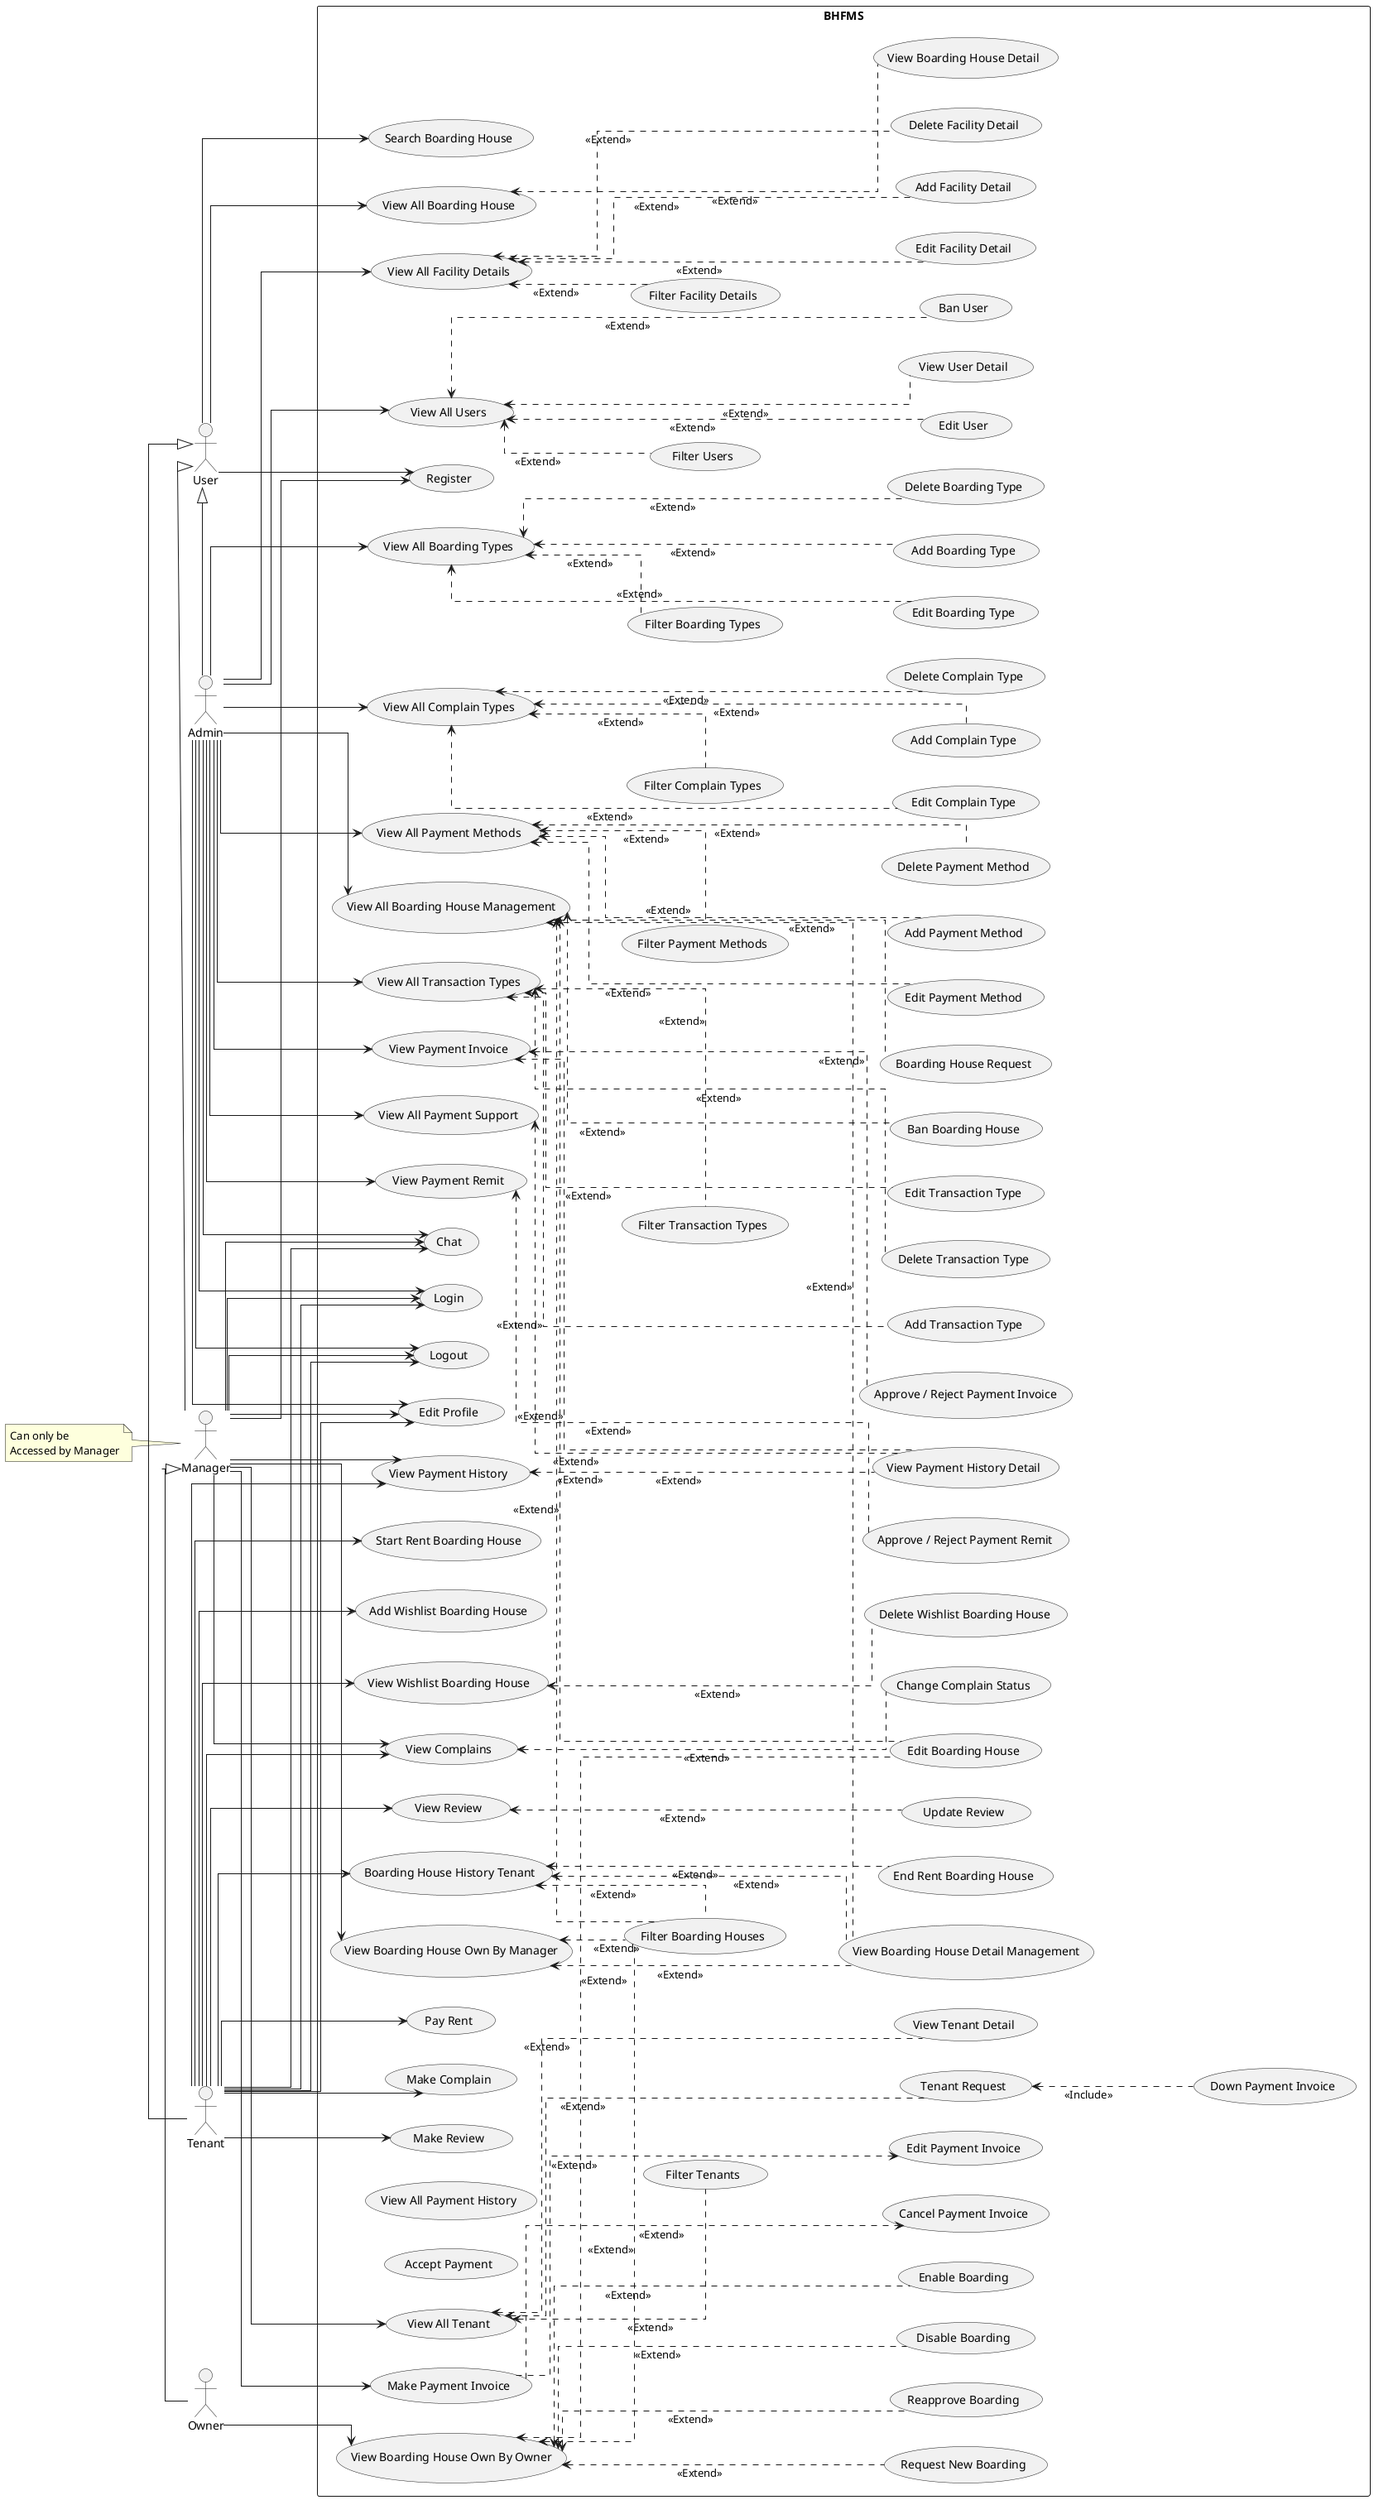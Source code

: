 @startuml
left to right direction
skinparam linetype ortho

rectangle BHFMS {
    ' General'
    usecase (Chat) as cht
    usecase (Login) as lgn
    usecase (Register) as rgs
    usecase (Logout) as logout
    usecase (Edit Profile) as edt_profile
    usecase (View Payment History) as view_ph
    usecase (View Payment History Detail) as view_ph_detail
    
    ' Manager'
    usecase (View Complains) as view_cmpln
    usecase (Change Complain Status) as chng_cmpln
    usecase (View All Tenant) as view_tenant
    usecase (Tenant Request) as accept_tenant
    usecase (View Boarding House Own By Manager) as view_bh_own_mng
    usecase (View Tenant Detail) as view_tenant_detail

    usecase (Make Payment Invoice) as mk_pay_inv
    usecase (Edit Payment Invoice) as edit_pay_inv
    usecase (Cancel Payment Invoice) as cancel_pay_inv
    usecase (Down Payment Invoice) as down_pay_inv

    ' Boarding House Owner'
    usecase (Request New Boarding) as req_bh
    usecase (Reapprove Boarding) as reapv_bh
    usecase (Disable Boarding) as dis_bh
    usecase (Enable Boarding) as enb_bh
    usecase (Edit Boarding House) as edit_bh
    usecase (View Boarding House Own By Owner) as view_bh_own_own

    ' Tenant'
    usecase (Start Rent Boarding House) as rent_bh
    usecase (End Rent Boarding House) as end_rent_bh
    usecase (Add Wishlist Boarding House) as add_wish_bh
    usecase (View Wishlist Boarding House) as view_wish_bh
    usecase (Delete Wishlist Boarding House) as del_wish_bh
    usecase (Search Boarding House) as search_bh
    usecase (Pay Rent) as rpymnt
    usecase (Make Complain) as cmpln
    usecase (Make Review) as mk_rvw
    usecase (View Review) as vw_rvw
    usecase (Update Review) as update_rvw
    usecase (View All Boarding House) as show_bh_all
    usecase (View Boarding House Detail) as show_bh_detail
    usecase (Boarding House History Tenant) as view_bh_tenant

    ' Supervisor / Admin'
    usecase (View All Boarding House Management) as show_bh_admin
    usecase (Ban Boarding House) as del_bh_admin
    usecase (Boarding House Request) as aprv_bh_admin
    usecase (View Boarding House Detail Management) as view_bh

    usecase (View All Facility Details) as show_fcl_admin 
    usecase (Delete Facility Detail) as del_fcl_admin
    usecase (Edit Facility Detail) as edit_fcl_admin
    usecase (Add Facility Detail) as aprv_fcl_admin
    
    usecase (View All Users) as show_user_admin 
    usecase (Ban User) as del_user_admin
    usecase (Edit User) as edit_user_admin
    usecase (View User Detail) as view_user_admin

    usecase (View All Boarding Types) as show_btyp_admin 
    usecase (Delete Boarding Type) as del_btyp_admin
    usecase (Edit Boarding Type) as edit_btyp_admin
    usecase (Add Boarding Type) as aprv_btyp_admin

    usecase (View All Complain Types) as show_ctyp_admin 
    usecase (Delete Complain Type) as del_ctyp_admin
    usecase (Edit Complain Type) as edit_ctyp_admin
    usecase (Add Complain Type) as aprv_ctyp_admin

    usecase (View All Payment Methods) as show_pymtd_admin 
    usecase (Delete Payment Method) as del_pymtd_admin
    usecase (Edit Payment Method) as edit_pymtd_admin
    usecase (Add Payment Method) as aprv_pymtd_admin

    usecase (View All Transaction Types) as show_ttyp_admin 
    usecase (Delete Transaction Type) as del_ttyp_admin
    usecase (Edit Transaction Type) as edit_ttyp_admin
    usecase (Add Transaction Type) as aprv_ttyp_admin
    
    usecase (View All Payment History) as view_payment
    usecase (Accept Payment) as accpt_payment


    usecase (Filter Boarding Houses) as filter_bh
    usecase (Filter Facility Details) as filter_fcl
    usecase (Filter Boarding Types) as filter_bh_type
    usecase (Filter Complain Types) as filter_cmpl_type
    usecase (Filter Tenants) as filter_tnt
    usecase (Filter Payment Methods) as filter_pym_mtd
    usecase (Filter Transaction Types) as filter_tr_typ
    usecase (Filter Users) as filter_user

    usecase (View Payment Invoice) as show_pi_admin
    usecase (Approve / Reject Payment Invoice) as aprv_rjct_pi_admin
    usecase (View All Payment Support) as show_ps_admin
    usecase (View Payment Remit) as show_pr_admin
    usecase (Approve / Reject Payment Remit) as aprv_rjct_pr_admin
}

actor :Owner: as own
actor :User: as user
actor :Tenant: as tenant
actor :Admin: as adm
actor :Manager: as mngr

adm ---> logout
tenant ---> logout
mngr ---> logout

adm ---> edt_profile
tenant ---> edt_profile
mngr ---> edt_profile

user <|-right- mngr
mngr <|-right- own
user <|-right- tenant
user <|-right- adm


adm ---> lgn
tenant ---> lgn
mngr ---> lgn

adm ---> cht
tenant ---> cht
mngr ---> cht

user ---> rgs
mngr ---> rgs

mngr ---> view_ph
tenant ---> view_ph
view_ph <... view_ph_detail: <<Extend>>

adm ---> show_bh_admin
adm ---> show_fcl_admin
adm ---> show_pi_admin
adm ---> show_ps_admin
adm ---> show_pr_admin
show_pi_admin <... aprv_rjct_pi_admin: <<Extend>>
show_pi_admin <... view_ph_detail: <<Extend>>
show_ps_admin <... view_ph_detail: <<Extend>>
show_pr_admin <... aprv_rjct_pr_admin: <<Extend>>

tenant ---> rpymnt
tenant ---> rent_bh
tenant ---> cmpln
tenant ---> mk_rvw
tenant ---> vw_rvw
tenant ---> view_cmpln
tenant ---> add_wish_bh
tenant ---> view_wish_bh
tenant ---> view_bh_tenant
view_bh_tenant <... view_bh: <<Extend>>
view_bh_tenant <... end_rent_bh: <<Extend>>
view_wish_bh <... del_wish_bh: <<Extend>>

user ---> show_bh_all
user ---> search_bh

vw_rvw <... update_rvw: <<Extend>>
show_bh_all <... show_bh_detail: <<Extend>>

mngr ---> mk_pay_inv
mk_pay_inv ...> edit_pay_inv: <<Extend>>
mk_pay_inv ...> cancel_pay_inv: <<Extend>>

view_cmpln <... chng_cmpln: <<Extend>>
view_bh_own_own <... edit_bh: <<Extend>>
show_bh_admin <.. edit_bh: <<Extend>>

own ---> view_bh_own_own
view_bh_own_own <... req_bh: <<Extend>>
view_bh_own_own <... reapv_bh: <<Extend>>
view_bh_own_own <... dis_bh: <<Extend>>
view_bh_own_own <... enb_bh: <<Extend>>

show_bh_admin <... del_bh_admin: <<Extend>>

show_bh_admin <... aprv_bh_admin: <<Extend>>
show_bh_admin <... view_bh: <<Extend>>

show_fcl_admin <... del_fcl_admin: <<Extend>>
show_fcl_admin <... edit_fcl_admin: <<Extend>>
show_fcl_admin <... aprv_fcl_admin: <<Extend>>

adm ---> show_user_admin
show_user_admin <... del_user_admin: <<Extend>>
show_user_admin <... edit_user_admin: <<Extend>>
show_user_admin <... view_user_admin: <<Extend>>

adm ---> show_btyp_admin
show_btyp_admin <... del_btyp_admin: <<Extend>>
show_btyp_admin <... edit_btyp_admin: <<Extend>>
show_btyp_admin <... aprv_btyp_admin: <<Extend>>

adm ---> show_ctyp_admin
show_ctyp_admin <... del_ctyp_admin: <<Extend>>
show_ctyp_admin <... edit_ctyp_admin: <<Extend>>
show_ctyp_admin <... aprv_ctyp_admin: <<Extend>>

adm ---> show_pymtd_admin
show_pymtd_admin <... del_pymtd_admin: <<Extend>>
show_pymtd_admin <... edit_pymtd_admin: <<Extend>>
show_pymtd_admin <... aprv_pymtd_admin: <<Extend>>

adm ---> show_ttyp_admin
show_ttyp_admin <... del_ttyp_admin: <<Extend>>
show_ttyp_admin <... edit_ttyp_admin: <<Extend>>
show_ttyp_admin <... aprv_ttyp_admin: <<Extend>>

mngr -->view_tenant
mngr --> view_cmpln
mngr --> view_bh_own_mng
note left
Can only be 
Accessed by Manager
end note
view_bh_own_mng <... view_bh: <<Extend>>


view_tenant <...  accept_tenant: <<Extend>>
accept_tenant <... down_pay_inv: <<Include>>
view_tenant <... view_tenant_detail: <<Extend>>

' Filters
view_tenant <.. filter_tnt: <<Extend>>
view_bh_own_mng <.. filter_bh: <<Extend>>
view_bh_own_own <.. filter_bh: <<Extend>>
show_bh_admin <.. filter_bh: <<Extend>>
view_bh_tenant <.. filter_bh: <<Extend>>
show_fcl_admin <.. filter_fcl: <<Extend>>
show_user_admin <.. filter_user: <<Extend>>
show_btyp_admin <.. filter_bh_type: <<Extend>>
show_ctyp_admin <.. filter_cmpl_type: <<Extend>>
show_pymtd_admin <.. filter_pym_mtd: <<Extend>>
show_ttyp_admin <.. filter_tr_typ: <<Extend>>
@enduml
